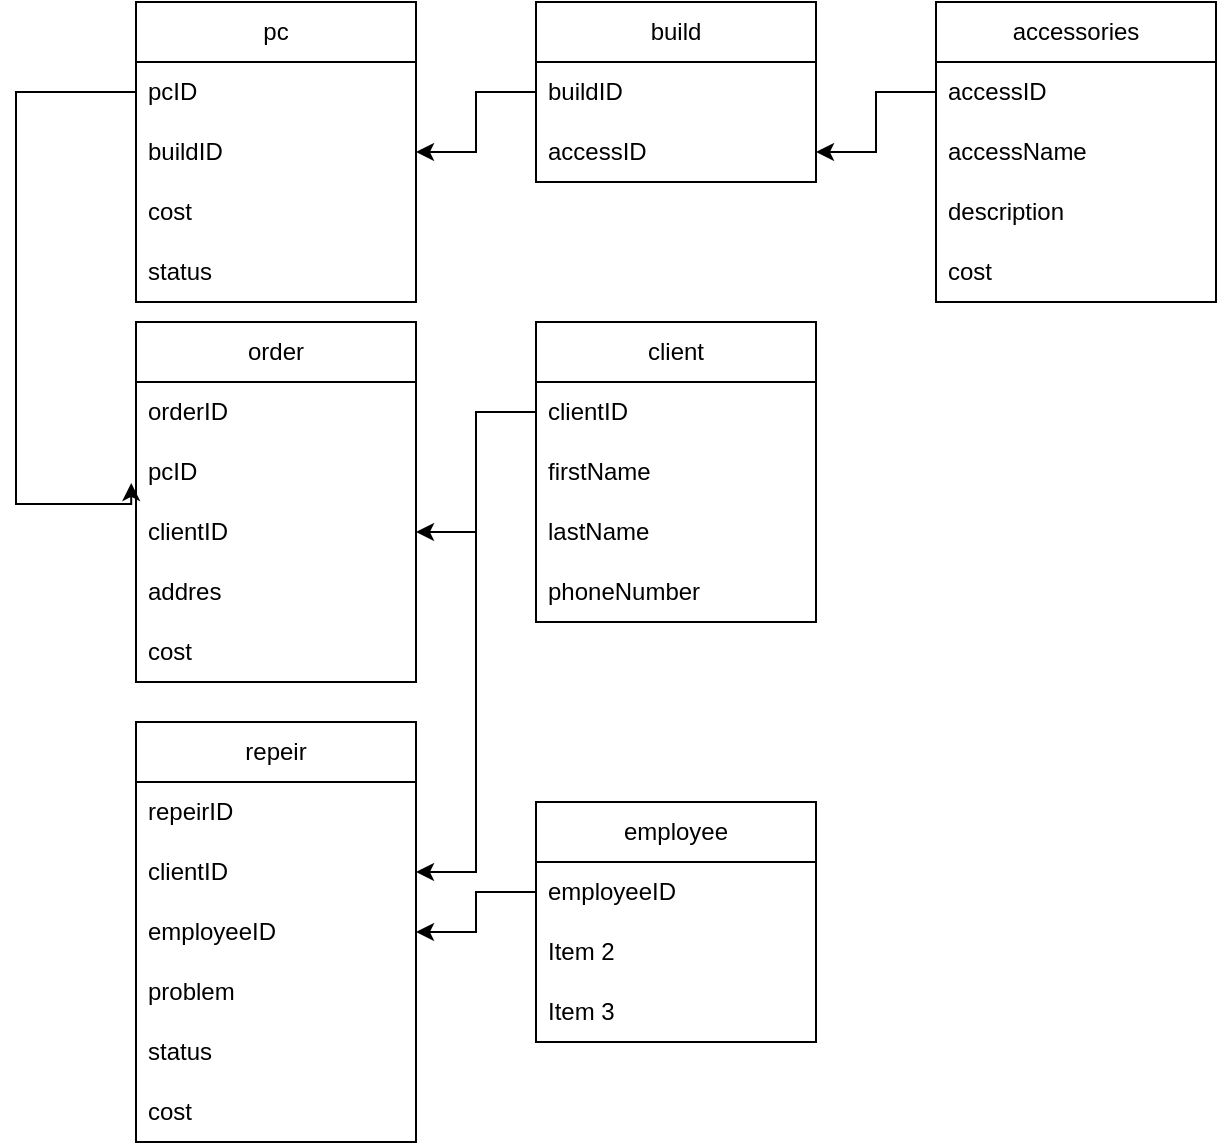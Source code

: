 <mxfile version="21.6.6" type="device">
  <diagram name="Страница 1" id="yKnhry4k0qJdtPen5vpw">
    <mxGraphModel dx="681" dy="450" grid="1" gridSize="10" guides="1" tooltips="1" connect="1" arrows="1" fold="1" page="1" pageScale="1" pageWidth="827" pageHeight="1169" math="0" shadow="0">
      <root>
        <mxCell id="0" />
        <mxCell id="1" parent="0" />
        <mxCell id="kiLa9m2KlbblbajyWQlK-2" value="build" style="swimlane;fontStyle=0;childLayout=stackLayout;horizontal=1;startSize=30;horizontalStack=0;resizeParent=1;resizeParentMax=0;resizeLast=0;collapsible=1;marginBottom=0;whiteSpace=wrap;html=1;" vertex="1" parent="1">
          <mxGeometry x="320" y="80" width="140" height="90" as="geometry" />
        </mxCell>
        <mxCell id="kiLa9m2KlbblbajyWQlK-3" value="buildID" style="text;strokeColor=none;fillColor=none;align=left;verticalAlign=middle;spacingLeft=4;spacingRight=4;overflow=hidden;points=[[0,0.5],[1,0.5]];portConstraint=eastwest;rotatable=0;whiteSpace=wrap;html=1;" vertex="1" parent="kiLa9m2KlbblbajyWQlK-2">
          <mxGeometry y="30" width="140" height="30" as="geometry" />
        </mxCell>
        <mxCell id="kiLa9m2KlbblbajyWQlK-4" value="accessID" style="text;strokeColor=none;fillColor=none;align=left;verticalAlign=middle;spacingLeft=4;spacingRight=4;overflow=hidden;points=[[0,0.5],[1,0.5]];portConstraint=eastwest;rotatable=0;whiteSpace=wrap;html=1;" vertex="1" parent="kiLa9m2KlbblbajyWQlK-2">
          <mxGeometry y="60" width="140" height="30" as="geometry" />
        </mxCell>
        <mxCell id="kiLa9m2KlbblbajyWQlK-6" value="accessories" style="swimlane;fontStyle=0;childLayout=stackLayout;horizontal=1;startSize=30;horizontalStack=0;resizeParent=1;resizeParentMax=0;resizeLast=0;collapsible=1;marginBottom=0;whiteSpace=wrap;html=1;" vertex="1" parent="1">
          <mxGeometry x="520" y="80" width="140" height="150" as="geometry" />
        </mxCell>
        <mxCell id="kiLa9m2KlbblbajyWQlK-7" value="accessID" style="text;strokeColor=none;fillColor=none;align=left;verticalAlign=middle;spacingLeft=4;spacingRight=4;overflow=hidden;points=[[0,0.5],[1,0.5]];portConstraint=eastwest;rotatable=0;whiteSpace=wrap;html=1;" vertex="1" parent="kiLa9m2KlbblbajyWQlK-6">
          <mxGeometry y="30" width="140" height="30" as="geometry" />
        </mxCell>
        <mxCell id="kiLa9m2KlbblbajyWQlK-8" value="accessName" style="text;strokeColor=none;fillColor=none;align=left;verticalAlign=middle;spacingLeft=4;spacingRight=4;overflow=hidden;points=[[0,0.5],[1,0.5]];portConstraint=eastwest;rotatable=0;whiteSpace=wrap;html=1;" vertex="1" parent="kiLa9m2KlbblbajyWQlK-6">
          <mxGeometry y="60" width="140" height="30" as="geometry" />
        </mxCell>
        <mxCell id="kiLa9m2KlbblbajyWQlK-9" value="description" style="text;strokeColor=none;fillColor=none;align=left;verticalAlign=middle;spacingLeft=4;spacingRight=4;overflow=hidden;points=[[0,0.5],[1,0.5]];portConstraint=eastwest;rotatable=0;whiteSpace=wrap;html=1;" vertex="1" parent="kiLa9m2KlbblbajyWQlK-6">
          <mxGeometry y="90" width="140" height="30" as="geometry" />
        </mxCell>
        <mxCell id="kiLa9m2KlbblbajyWQlK-14" value="cost" style="text;strokeColor=none;fillColor=none;align=left;verticalAlign=middle;spacingLeft=4;spacingRight=4;overflow=hidden;points=[[0,0.5],[1,0.5]];portConstraint=eastwest;rotatable=0;whiteSpace=wrap;html=1;" vertex="1" parent="kiLa9m2KlbblbajyWQlK-6">
          <mxGeometry y="120" width="140" height="30" as="geometry" />
        </mxCell>
        <mxCell id="kiLa9m2KlbblbajyWQlK-10" style="edgeStyle=orthogonalEdgeStyle;rounded=0;orthogonalLoop=1;jettySize=auto;html=1;entryX=1;entryY=0.5;entryDx=0;entryDy=0;" edge="1" parent="1" source="kiLa9m2KlbblbajyWQlK-7" target="kiLa9m2KlbblbajyWQlK-4">
          <mxGeometry relative="1" as="geometry" />
        </mxCell>
        <mxCell id="kiLa9m2KlbblbajyWQlK-15" value="pc" style="swimlane;fontStyle=0;childLayout=stackLayout;horizontal=1;startSize=30;horizontalStack=0;resizeParent=1;resizeParentMax=0;resizeLast=0;collapsible=1;marginBottom=0;whiteSpace=wrap;html=1;" vertex="1" parent="1">
          <mxGeometry x="120" y="80" width="140" height="150" as="geometry" />
        </mxCell>
        <mxCell id="kiLa9m2KlbblbajyWQlK-16" value="pcID" style="text;strokeColor=none;fillColor=none;align=left;verticalAlign=middle;spacingLeft=4;spacingRight=4;overflow=hidden;points=[[0,0.5],[1,0.5]];portConstraint=eastwest;rotatable=0;whiteSpace=wrap;html=1;" vertex="1" parent="kiLa9m2KlbblbajyWQlK-15">
          <mxGeometry y="30" width="140" height="30" as="geometry" />
        </mxCell>
        <mxCell id="kiLa9m2KlbblbajyWQlK-17" value="buildID" style="text;strokeColor=none;fillColor=none;align=left;verticalAlign=middle;spacingLeft=4;spacingRight=4;overflow=hidden;points=[[0,0.5],[1,0.5]];portConstraint=eastwest;rotatable=0;whiteSpace=wrap;html=1;" vertex="1" parent="kiLa9m2KlbblbajyWQlK-15">
          <mxGeometry y="60" width="140" height="30" as="geometry" />
        </mxCell>
        <mxCell id="kiLa9m2KlbblbajyWQlK-18" value="cost" style="text;strokeColor=none;fillColor=none;align=left;verticalAlign=middle;spacingLeft=4;spacingRight=4;overflow=hidden;points=[[0,0.5],[1,0.5]];portConstraint=eastwest;rotatable=0;whiteSpace=wrap;html=1;" vertex="1" parent="kiLa9m2KlbblbajyWQlK-15">
          <mxGeometry y="90" width="140" height="30" as="geometry" />
        </mxCell>
        <mxCell id="kiLa9m2KlbblbajyWQlK-20" value="status" style="text;strokeColor=none;fillColor=none;align=left;verticalAlign=middle;spacingLeft=4;spacingRight=4;overflow=hidden;points=[[0,0.5],[1,0.5]];portConstraint=eastwest;rotatable=0;whiteSpace=wrap;html=1;" vertex="1" parent="kiLa9m2KlbblbajyWQlK-15">
          <mxGeometry y="120" width="140" height="30" as="geometry" />
        </mxCell>
        <mxCell id="kiLa9m2KlbblbajyWQlK-19" style="edgeStyle=orthogonalEdgeStyle;rounded=0;orthogonalLoop=1;jettySize=auto;html=1;exitX=0;exitY=0.5;exitDx=0;exitDy=0;entryX=1;entryY=0.5;entryDx=0;entryDy=0;" edge="1" parent="1" source="kiLa9m2KlbblbajyWQlK-3" target="kiLa9m2KlbblbajyWQlK-17">
          <mxGeometry relative="1" as="geometry" />
        </mxCell>
        <mxCell id="kiLa9m2KlbblbajyWQlK-21" value="client" style="swimlane;fontStyle=0;childLayout=stackLayout;horizontal=1;startSize=30;horizontalStack=0;resizeParent=1;resizeParentMax=0;resizeLast=0;collapsible=1;marginBottom=0;whiteSpace=wrap;html=1;" vertex="1" parent="1">
          <mxGeometry x="320" y="240" width="140" height="150" as="geometry" />
        </mxCell>
        <mxCell id="kiLa9m2KlbblbajyWQlK-29" value="clientID" style="text;strokeColor=none;fillColor=none;align=left;verticalAlign=middle;spacingLeft=4;spacingRight=4;overflow=hidden;points=[[0,0.5],[1,0.5]];portConstraint=eastwest;rotatable=0;whiteSpace=wrap;html=1;" vertex="1" parent="kiLa9m2KlbblbajyWQlK-21">
          <mxGeometry y="30" width="140" height="30" as="geometry" />
        </mxCell>
        <mxCell id="kiLa9m2KlbblbajyWQlK-22" value="firstName&lt;br&gt;" style="text;strokeColor=none;fillColor=none;align=left;verticalAlign=middle;spacingLeft=4;spacingRight=4;overflow=hidden;points=[[0,0.5],[1,0.5]];portConstraint=eastwest;rotatable=0;whiteSpace=wrap;html=1;" vertex="1" parent="kiLa9m2KlbblbajyWQlK-21">
          <mxGeometry y="60" width="140" height="30" as="geometry" />
        </mxCell>
        <mxCell id="kiLa9m2KlbblbajyWQlK-23" value="lastName" style="text;strokeColor=none;fillColor=none;align=left;verticalAlign=middle;spacingLeft=4;spacingRight=4;overflow=hidden;points=[[0,0.5],[1,0.5]];portConstraint=eastwest;rotatable=0;whiteSpace=wrap;html=1;" vertex="1" parent="kiLa9m2KlbblbajyWQlK-21">
          <mxGeometry y="90" width="140" height="30" as="geometry" />
        </mxCell>
        <mxCell id="kiLa9m2KlbblbajyWQlK-24" value="phoneNumber" style="text;strokeColor=none;fillColor=none;align=left;verticalAlign=middle;spacingLeft=4;spacingRight=4;overflow=hidden;points=[[0,0.5],[1,0.5]];portConstraint=eastwest;rotatable=0;whiteSpace=wrap;html=1;" vertex="1" parent="kiLa9m2KlbblbajyWQlK-21">
          <mxGeometry y="120" width="140" height="30" as="geometry" />
        </mxCell>
        <mxCell id="kiLa9m2KlbblbajyWQlK-25" value="order" style="swimlane;fontStyle=0;childLayout=stackLayout;horizontal=1;startSize=30;horizontalStack=0;resizeParent=1;resizeParentMax=0;resizeLast=0;collapsible=1;marginBottom=0;whiteSpace=wrap;html=1;" vertex="1" parent="1">
          <mxGeometry x="120" y="240" width="140" height="180" as="geometry" />
        </mxCell>
        <mxCell id="kiLa9m2KlbblbajyWQlK-26" value="orderID" style="text;strokeColor=none;fillColor=none;align=left;verticalAlign=middle;spacingLeft=4;spacingRight=4;overflow=hidden;points=[[0,0.5],[1,0.5]];portConstraint=eastwest;rotatable=0;whiteSpace=wrap;html=1;" vertex="1" parent="kiLa9m2KlbblbajyWQlK-25">
          <mxGeometry y="30" width="140" height="30" as="geometry" />
        </mxCell>
        <mxCell id="kiLa9m2KlbblbajyWQlK-27" value="pcID" style="text;strokeColor=none;fillColor=none;align=left;verticalAlign=middle;spacingLeft=4;spacingRight=4;overflow=hidden;points=[[0,0.5],[1,0.5]];portConstraint=eastwest;rotatable=0;whiteSpace=wrap;html=1;" vertex="1" parent="kiLa9m2KlbblbajyWQlK-25">
          <mxGeometry y="60" width="140" height="30" as="geometry" />
        </mxCell>
        <mxCell id="kiLa9m2KlbblbajyWQlK-28" value="clientID" style="text;strokeColor=none;fillColor=none;align=left;verticalAlign=middle;spacingLeft=4;spacingRight=4;overflow=hidden;points=[[0,0.5],[1,0.5]];portConstraint=eastwest;rotatable=0;whiteSpace=wrap;html=1;" vertex="1" parent="kiLa9m2KlbblbajyWQlK-25">
          <mxGeometry y="90" width="140" height="30" as="geometry" />
        </mxCell>
        <mxCell id="kiLa9m2KlbblbajyWQlK-30" value="addres" style="text;strokeColor=none;fillColor=none;align=left;verticalAlign=middle;spacingLeft=4;spacingRight=4;overflow=hidden;points=[[0,0.5],[1,0.5]];portConstraint=eastwest;rotatable=0;whiteSpace=wrap;html=1;" vertex="1" parent="kiLa9m2KlbblbajyWQlK-25">
          <mxGeometry y="120" width="140" height="30" as="geometry" />
        </mxCell>
        <mxCell id="kiLa9m2KlbblbajyWQlK-31" value="cost" style="text;strokeColor=none;fillColor=none;align=left;verticalAlign=middle;spacingLeft=4;spacingRight=4;overflow=hidden;points=[[0,0.5],[1,0.5]];portConstraint=eastwest;rotatable=0;whiteSpace=wrap;html=1;" vertex="1" parent="kiLa9m2KlbblbajyWQlK-25">
          <mxGeometry y="150" width="140" height="30" as="geometry" />
        </mxCell>
        <mxCell id="kiLa9m2KlbblbajyWQlK-32" style="edgeStyle=orthogonalEdgeStyle;rounded=0;orthogonalLoop=1;jettySize=auto;html=1;entryX=1;entryY=0.5;entryDx=0;entryDy=0;" edge="1" parent="1" source="kiLa9m2KlbblbajyWQlK-29" target="kiLa9m2KlbblbajyWQlK-28">
          <mxGeometry relative="1" as="geometry" />
        </mxCell>
        <mxCell id="kiLa9m2KlbblbajyWQlK-33" style="edgeStyle=orthogonalEdgeStyle;rounded=0;orthogonalLoop=1;jettySize=auto;html=1;entryX=-0.017;entryY=0.683;entryDx=0;entryDy=0;entryPerimeter=0;" edge="1" parent="1" source="kiLa9m2KlbblbajyWQlK-16" target="kiLa9m2KlbblbajyWQlK-27">
          <mxGeometry relative="1" as="geometry">
            <Array as="points">
              <mxPoint x="60" y="125" />
              <mxPoint x="60" y="331" />
            </Array>
          </mxGeometry>
        </mxCell>
        <mxCell id="kiLa9m2KlbblbajyWQlK-34" value="repeir" style="swimlane;fontStyle=0;childLayout=stackLayout;horizontal=1;startSize=30;horizontalStack=0;resizeParent=1;resizeParentMax=0;resizeLast=0;collapsible=1;marginBottom=0;whiteSpace=wrap;html=1;" vertex="1" parent="1">
          <mxGeometry x="120" y="440" width="140" height="210" as="geometry" />
        </mxCell>
        <mxCell id="kiLa9m2KlbblbajyWQlK-35" value="repeirID" style="text;strokeColor=none;fillColor=none;align=left;verticalAlign=middle;spacingLeft=4;spacingRight=4;overflow=hidden;points=[[0,0.5],[1,0.5]];portConstraint=eastwest;rotatable=0;whiteSpace=wrap;html=1;" vertex="1" parent="kiLa9m2KlbblbajyWQlK-34">
          <mxGeometry y="30" width="140" height="30" as="geometry" />
        </mxCell>
        <mxCell id="kiLa9m2KlbblbajyWQlK-36" value="clientID" style="text;strokeColor=none;fillColor=none;align=left;verticalAlign=middle;spacingLeft=4;spacingRight=4;overflow=hidden;points=[[0,0.5],[1,0.5]];portConstraint=eastwest;rotatable=0;whiteSpace=wrap;html=1;" vertex="1" parent="kiLa9m2KlbblbajyWQlK-34">
          <mxGeometry y="60" width="140" height="30" as="geometry" />
        </mxCell>
        <mxCell id="kiLa9m2KlbblbajyWQlK-46" value="employeeID" style="text;strokeColor=none;fillColor=none;align=left;verticalAlign=middle;spacingLeft=4;spacingRight=4;overflow=hidden;points=[[0,0.5],[1,0.5]];portConstraint=eastwest;rotatable=0;whiteSpace=wrap;html=1;" vertex="1" parent="kiLa9m2KlbblbajyWQlK-34">
          <mxGeometry y="90" width="140" height="30" as="geometry" />
        </mxCell>
        <mxCell id="kiLa9m2KlbblbajyWQlK-37" value="problem" style="text;strokeColor=none;fillColor=none;align=left;verticalAlign=middle;spacingLeft=4;spacingRight=4;overflow=hidden;points=[[0,0.5],[1,0.5]];portConstraint=eastwest;rotatable=0;whiteSpace=wrap;html=1;" vertex="1" parent="kiLa9m2KlbblbajyWQlK-34">
          <mxGeometry y="120" width="140" height="30" as="geometry" />
        </mxCell>
        <mxCell id="kiLa9m2KlbblbajyWQlK-39" value="status" style="text;strokeColor=none;fillColor=none;align=left;verticalAlign=middle;spacingLeft=4;spacingRight=4;overflow=hidden;points=[[0,0.5],[1,0.5]];portConstraint=eastwest;rotatable=0;whiteSpace=wrap;html=1;" vertex="1" parent="kiLa9m2KlbblbajyWQlK-34">
          <mxGeometry y="150" width="140" height="30" as="geometry" />
        </mxCell>
        <mxCell id="kiLa9m2KlbblbajyWQlK-40" value="cost" style="text;strokeColor=none;fillColor=none;align=left;verticalAlign=middle;spacingLeft=4;spacingRight=4;overflow=hidden;points=[[0,0.5],[1,0.5]];portConstraint=eastwest;rotatable=0;whiteSpace=wrap;html=1;" vertex="1" parent="kiLa9m2KlbblbajyWQlK-34">
          <mxGeometry y="180" width="140" height="30" as="geometry" />
        </mxCell>
        <mxCell id="kiLa9m2KlbblbajyWQlK-38" style="edgeStyle=orthogonalEdgeStyle;rounded=0;orthogonalLoop=1;jettySize=auto;html=1;entryX=1;entryY=0.5;entryDx=0;entryDy=0;" edge="1" parent="1" source="kiLa9m2KlbblbajyWQlK-29" target="kiLa9m2KlbblbajyWQlK-36">
          <mxGeometry relative="1" as="geometry">
            <Array as="points">
              <mxPoint x="290" y="285" />
              <mxPoint x="290" y="515" />
            </Array>
          </mxGeometry>
        </mxCell>
        <mxCell id="kiLa9m2KlbblbajyWQlK-42" value="employee" style="swimlane;fontStyle=0;childLayout=stackLayout;horizontal=1;startSize=30;horizontalStack=0;resizeParent=1;resizeParentMax=0;resizeLast=0;collapsible=1;marginBottom=0;whiteSpace=wrap;html=1;" vertex="1" parent="1">
          <mxGeometry x="320" y="480" width="140" height="120" as="geometry" />
        </mxCell>
        <mxCell id="kiLa9m2KlbblbajyWQlK-43" value="employeeID&lt;br&gt;" style="text;strokeColor=none;fillColor=none;align=left;verticalAlign=middle;spacingLeft=4;spacingRight=4;overflow=hidden;points=[[0,0.5],[1,0.5]];portConstraint=eastwest;rotatable=0;whiteSpace=wrap;html=1;" vertex="1" parent="kiLa9m2KlbblbajyWQlK-42">
          <mxGeometry y="30" width="140" height="30" as="geometry" />
        </mxCell>
        <mxCell id="kiLa9m2KlbblbajyWQlK-44" value="Item 2" style="text;strokeColor=none;fillColor=none;align=left;verticalAlign=middle;spacingLeft=4;spacingRight=4;overflow=hidden;points=[[0,0.5],[1,0.5]];portConstraint=eastwest;rotatable=0;whiteSpace=wrap;html=1;" vertex="1" parent="kiLa9m2KlbblbajyWQlK-42">
          <mxGeometry y="60" width="140" height="30" as="geometry" />
        </mxCell>
        <mxCell id="kiLa9m2KlbblbajyWQlK-45" value="Item 3" style="text;strokeColor=none;fillColor=none;align=left;verticalAlign=middle;spacingLeft=4;spacingRight=4;overflow=hidden;points=[[0,0.5],[1,0.5]];portConstraint=eastwest;rotatable=0;whiteSpace=wrap;html=1;" vertex="1" parent="kiLa9m2KlbblbajyWQlK-42">
          <mxGeometry y="90" width="140" height="30" as="geometry" />
        </mxCell>
        <mxCell id="kiLa9m2KlbblbajyWQlK-47" style="edgeStyle=orthogonalEdgeStyle;rounded=0;orthogonalLoop=1;jettySize=auto;html=1;entryX=1;entryY=0.5;entryDx=0;entryDy=0;" edge="1" parent="1" source="kiLa9m2KlbblbajyWQlK-43" target="kiLa9m2KlbblbajyWQlK-46">
          <mxGeometry relative="1" as="geometry" />
        </mxCell>
      </root>
    </mxGraphModel>
  </diagram>
</mxfile>
